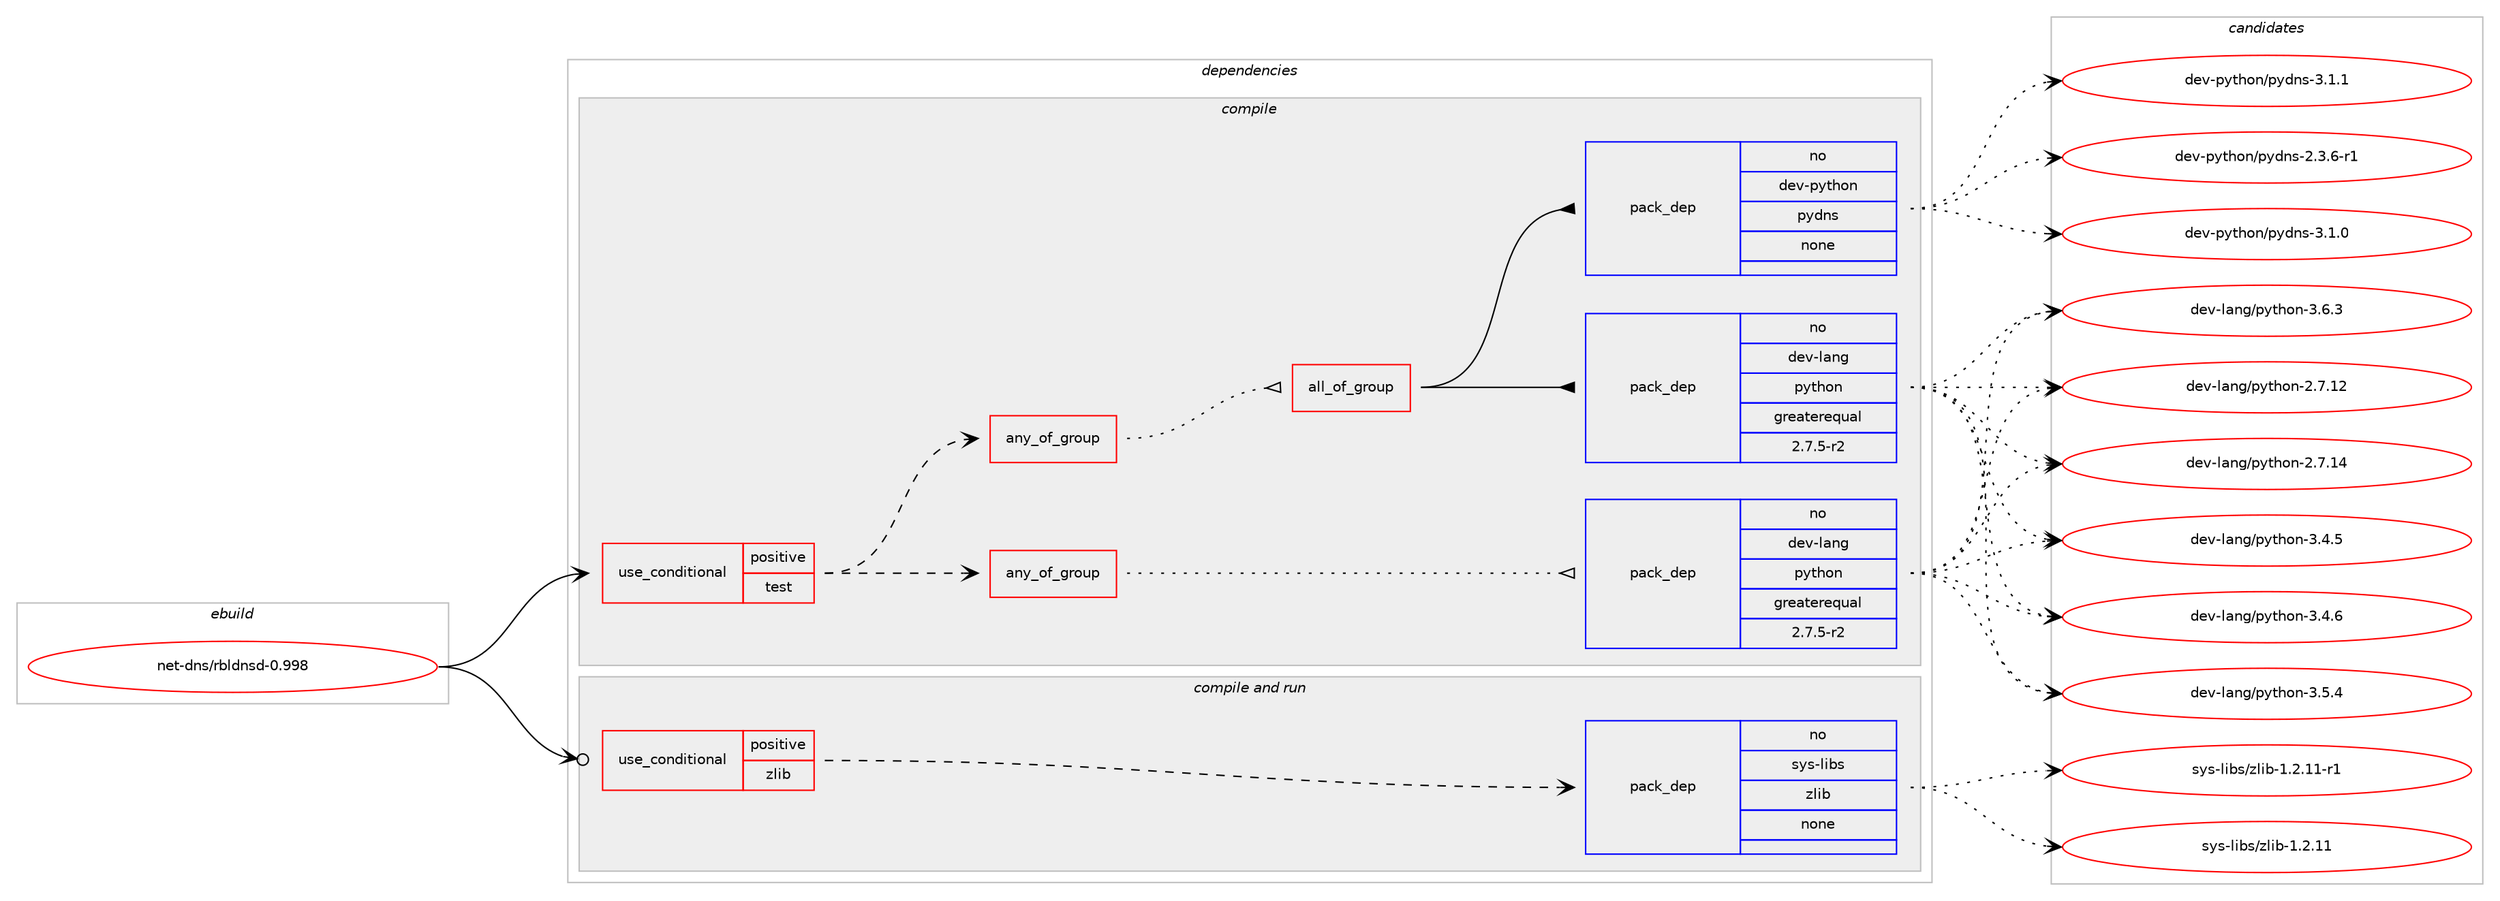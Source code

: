 digraph prolog {

# *************
# Graph options
# *************

newrank=true;
concentrate=true;
compound=true;
graph [rankdir=LR,fontname=Helvetica,fontsize=10,ranksep=1.5];#, ranksep=2.5, nodesep=0.2];
edge  [arrowhead=vee];
node  [fontname=Helvetica,fontsize=10];

# **********
# The ebuild
# **********

subgraph cluster_leftcol {
color=gray;
rank=same;
label=<<i>ebuild</i>>;
id [label="net-dns/rbldnsd-0.998", color=red, width=4, href="../net-dns/rbldnsd-0.998.svg"];
}

# ****************
# The dependencies
# ****************

subgraph cluster_midcol {
color=gray;
label=<<i>dependencies</i>>;
subgraph cluster_compile {
fillcolor="#eeeeee";
style=filled;
label=<<i>compile</i>>;
subgraph cond101025 {
dependency408263 [label=<<TABLE BORDER="0" CELLBORDER="1" CELLSPACING="0" CELLPADDING="4"><TR><TD ROWSPAN="3" CELLPADDING="10">use_conditional</TD></TR><TR><TD>positive</TD></TR><TR><TD>test</TD></TR></TABLE>>, shape=none, color=red];
subgraph any6547 {
dependency408264 [label=<<TABLE BORDER="0" CELLBORDER="1" CELLSPACING="0" CELLPADDING="4"><TR><TD CELLPADDING="10">any_of_group</TD></TR></TABLE>>, shape=none, color=red];subgraph pack300505 {
dependency408265 [label=<<TABLE BORDER="0" CELLBORDER="1" CELLSPACING="0" CELLPADDING="4" WIDTH="220"><TR><TD ROWSPAN="6" CELLPADDING="30">pack_dep</TD></TR><TR><TD WIDTH="110">no</TD></TR><TR><TD>dev-lang</TD></TR><TR><TD>python</TD></TR><TR><TD>greaterequal</TD></TR><TR><TD>2.7.5-r2</TD></TR></TABLE>>, shape=none, color=blue];
}
dependency408264:e -> dependency408265:w [weight=20,style="dotted",arrowhead="oinv"];
}
dependency408263:e -> dependency408264:w [weight=20,style="dashed",arrowhead="vee"];
subgraph any6548 {
dependency408266 [label=<<TABLE BORDER="0" CELLBORDER="1" CELLSPACING="0" CELLPADDING="4"><TR><TD CELLPADDING="10">any_of_group</TD></TR></TABLE>>, shape=none, color=red];subgraph all189 {
dependency408267 [label=<<TABLE BORDER="0" CELLBORDER="1" CELLSPACING="0" CELLPADDING="4"><TR><TD CELLPADDING="10">all_of_group</TD></TR></TABLE>>, shape=none, color=red];subgraph pack300506 {
dependency408268 [label=<<TABLE BORDER="0" CELLBORDER="1" CELLSPACING="0" CELLPADDING="4" WIDTH="220"><TR><TD ROWSPAN="6" CELLPADDING="30">pack_dep</TD></TR><TR><TD WIDTH="110">no</TD></TR><TR><TD>dev-lang</TD></TR><TR><TD>python</TD></TR><TR><TD>greaterequal</TD></TR><TR><TD>2.7.5-r2</TD></TR></TABLE>>, shape=none, color=blue];
}
dependency408267:e -> dependency408268:w [weight=20,style="solid",arrowhead="inv"];
subgraph pack300507 {
dependency408269 [label=<<TABLE BORDER="0" CELLBORDER="1" CELLSPACING="0" CELLPADDING="4" WIDTH="220"><TR><TD ROWSPAN="6" CELLPADDING="30">pack_dep</TD></TR><TR><TD WIDTH="110">no</TD></TR><TR><TD>dev-python</TD></TR><TR><TD>pydns</TD></TR><TR><TD>none</TD></TR><TR><TD></TD></TR></TABLE>>, shape=none, color=blue];
}
dependency408267:e -> dependency408269:w [weight=20,style="solid",arrowhead="inv"];
}
dependency408266:e -> dependency408267:w [weight=20,style="dotted",arrowhead="oinv"];
}
dependency408263:e -> dependency408266:w [weight=20,style="dashed",arrowhead="vee"];
}
id:e -> dependency408263:w [weight=20,style="solid",arrowhead="vee"];
}
subgraph cluster_compileandrun {
fillcolor="#eeeeee";
style=filled;
label=<<i>compile and run</i>>;
subgraph cond101026 {
dependency408270 [label=<<TABLE BORDER="0" CELLBORDER="1" CELLSPACING="0" CELLPADDING="4"><TR><TD ROWSPAN="3" CELLPADDING="10">use_conditional</TD></TR><TR><TD>positive</TD></TR><TR><TD>zlib</TD></TR></TABLE>>, shape=none, color=red];
subgraph pack300508 {
dependency408271 [label=<<TABLE BORDER="0" CELLBORDER="1" CELLSPACING="0" CELLPADDING="4" WIDTH="220"><TR><TD ROWSPAN="6" CELLPADDING="30">pack_dep</TD></TR><TR><TD WIDTH="110">no</TD></TR><TR><TD>sys-libs</TD></TR><TR><TD>zlib</TD></TR><TR><TD>none</TD></TR><TR><TD></TD></TR></TABLE>>, shape=none, color=blue];
}
dependency408270:e -> dependency408271:w [weight=20,style="dashed",arrowhead="vee"];
}
id:e -> dependency408270:w [weight=20,style="solid",arrowhead="odotvee"];
}
subgraph cluster_run {
fillcolor="#eeeeee";
style=filled;
label=<<i>run</i>>;
}
}

# **************
# The candidates
# **************

subgraph cluster_choices {
rank=same;
color=gray;
label=<<i>candidates</i>>;

subgraph choice300505 {
color=black;
nodesep=1;
choice10010111845108971101034711212111610411111045504655464950 [label="dev-lang/python-2.7.12", color=red, width=4,href="../dev-lang/python-2.7.12.svg"];
choice10010111845108971101034711212111610411111045504655464952 [label="dev-lang/python-2.7.14", color=red, width=4,href="../dev-lang/python-2.7.14.svg"];
choice100101118451089711010347112121116104111110455146524653 [label="dev-lang/python-3.4.5", color=red, width=4,href="../dev-lang/python-3.4.5.svg"];
choice100101118451089711010347112121116104111110455146524654 [label="dev-lang/python-3.4.6", color=red, width=4,href="../dev-lang/python-3.4.6.svg"];
choice100101118451089711010347112121116104111110455146534652 [label="dev-lang/python-3.5.4", color=red, width=4,href="../dev-lang/python-3.5.4.svg"];
choice100101118451089711010347112121116104111110455146544651 [label="dev-lang/python-3.6.3", color=red, width=4,href="../dev-lang/python-3.6.3.svg"];
dependency408265:e -> choice10010111845108971101034711212111610411111045504655464950:w [style=dotted,weight="100"];
dependency408265:e -> choice10010111845108971101034711212111610411111045504655464952:w [style=dotted,weight="100"];
dependency408265:e -> choice100101118451089711010347112121116104111110455146524653:w [style=dotted,weight="100"];
dependency408265:e -> choice100101118451089711010347112121116104111110455146524654:w [style=dotted,weight="100"];
dependency408265:e -> choice100101118451089711010347112121116104111110455146534652:w [style=dotted,weight="100"];
dependency408265:e -> choice100101118451089711010347112121116104111110455146544651:w [style=dotted,weight="100"];
}
subgraph choice300506 {
color=black;
nodesep=1;
choice10010111845108971101034711212111610411111045504655464950 [label="dev-lang/python-2.7.12", color=red, width=4,href="../dev-lang/python-2.7.12.svg"];
choice10010111845108971101034711212111610411111045504655464952 [label="dev-lang/python-2.7.14", color=red, width=4,href="../dev-lang/python-2.7.14.svg"];
choice100101118451089711010347112121116104111110455146524653 [label="dev-lang/python-3.4.5", color=red, width=4,href="../dev-lang/python-3.4.5.svg"];
choice100101118451089711010347112121116104111110455146524654 [label="dev-lang/python-3.4.6", color=red, width=4,href="../dev-lang/python-3.4.6.svg"];
choice100101118451089711010347112121116104111110455146534652 [label="dev-lang/python-3.5.4", color=red, width=4,href="../dev-lang/python-3.5.4.svg"];
choice100101118451089711010347112121116104111110455146544651 [label="dev-lang/python-3.6.3", color=red, width=4,href="../dev-lang/python-3.6.3.svg"];
dependency408268:e -> choice10010111845108971101034711212111610411111045504655464950:w [style=dotted,weight="100"];
dependency408268:e -> choice10010111845108971101034711212111610411111045504655464952:w [style=dotted,weight="100"];
dependency408268:e -> choice100101118451089711010347112121116104111110455146524653:w [style=dotted,weight="100"];
dependency408268:e -> choice100101118451089711010347112121116104111110455146524654:w [style=dotted,weight="100"];
dependency408268:e -> choice100101118451089711010347112121116104111110455146534652:w [style=dotted,weight="100"];
dependency408268:e -> choice100101118451089711010347112121116104111110455146544651:w [style=dotted,weight="100"];
}
subgraph choice300507 {
color=black;
nodesep=1;
choice10010111845112121116104111110471121211001101154550465146544511449 [label="dev-python/pydns-2.3.6-r1", color=red, width=4,href="../dev-python/pydns-2.3.6-r1.svg"];
choice1001011184511212111610411111047112121100110115455146494648 [label="dev-python/pydns-3.1.0", color=red, width=4,href="../dev-python/pydns-3.1.0.svg"];
choice1001011184511212111610411111047112121100110115455146494649 [label="dev-python/pydns-3.1.1", color=red, width=4,href="../dev-python/pydns-3.1.1.svg"];
dependency408269:e -> choice10010111845112121116104111110471121211001101154550465146544511449:w [style=dotted,weight="100"];
dependency408269:e -> choice1001011184511212111610411111047112121100110115455146494648:w [style=dotted,weight="100"];
dependency408269:e -> choice1001011184511212111610411111047112121100110115455146494649:w [style=dotted,weight="100"];
}
subgraph choice300508 {
color=black;
nodesep=1;
choice1151211154510810598115471221081059845494650464949 [label="sys-libs/zlib-1.2.11", color=red, width=4,href="../sys-libs/zlib-1.2.11.svg"];
choice11512111545108105981154712210810598454946504649494511449 [label="sys-libs/zlib-1.2.11-r1", color=red, width=4,href="../sys-libs/zlib-1.2.11-r1.svg"];
dependency408271:e -> choice1151211154510810598115471221081059845494650464949:w [style=dotted,weight="100"];
dependency408271:e -> choice11512111545108105981154712210810598454946504649494511449:w [style=dotted,weight="100"];
}
}

}
